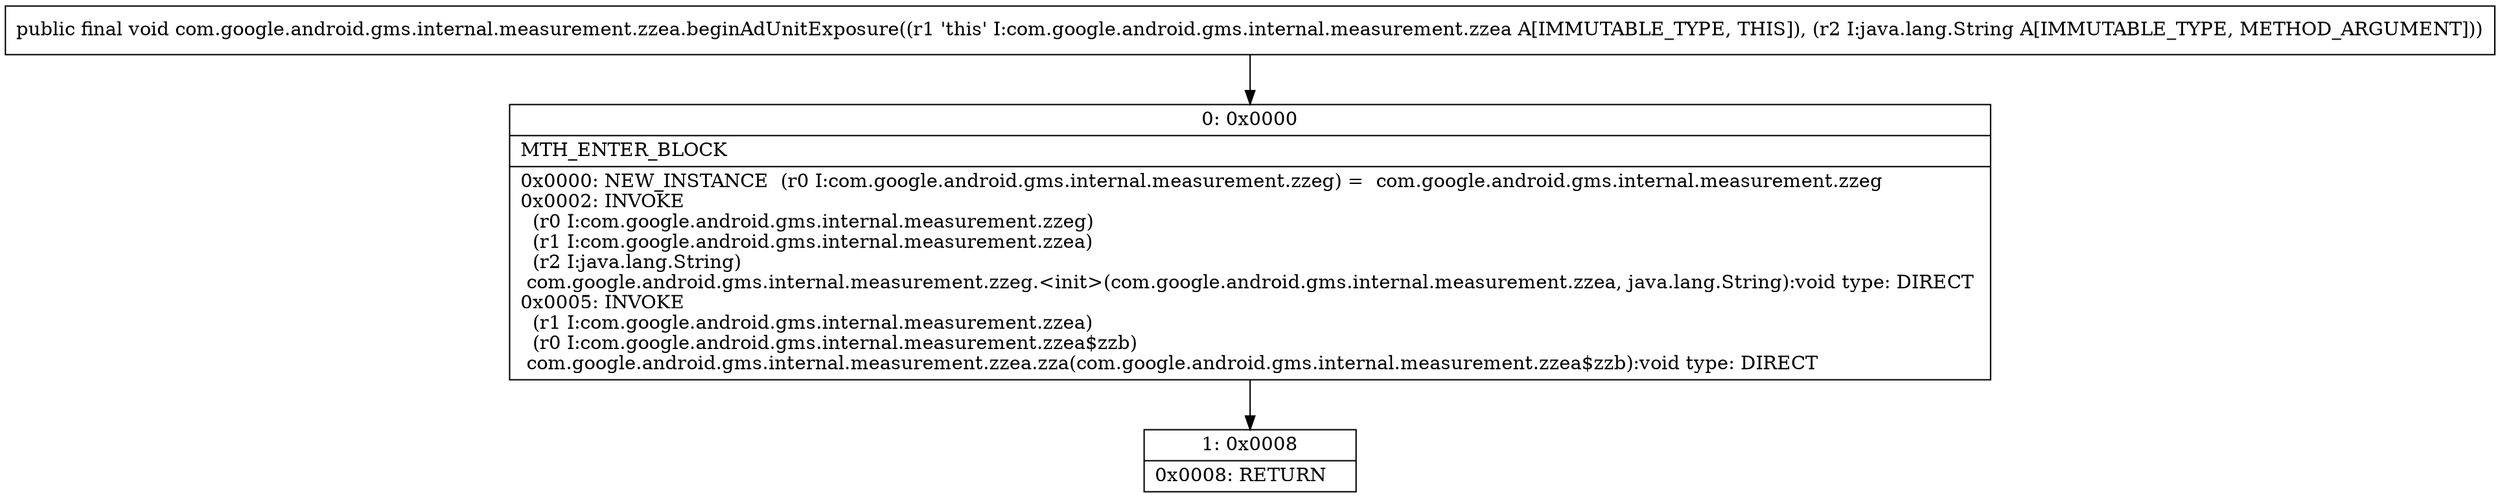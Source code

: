 digraph "CFG forcom.google.android.gms.internal.measurement.zzea.beginAdUnitExposure(Ljava\/lang\/String;)V" {
Node_0 [shape=record,label="{0\:\ 0x0000|MTH_ENTER_BLOCK\l|0x0000: NEW_INSTANCE  (r0 I:com.google.android.gms.internal.measurement.zzeg) =  com.google.android.gms.internal.measurement.zzeg \l0x0002: INVOKE  \l  (r0 I:com.google.android.gms.internal.measurement.zzeg)\l  (r1 I:com.google.android.gms.internal.measurement.zzea)\l  (r2 I:java.lang.String)\l com.google.android.gms.internal.measurement.zzeg.\<init\>(com.google.android.gms.internal.measurement.zzea, java.lang.String):void type: DIRECT \l0x0005: INVOKE  \l  (r1 I:com.google.android.gms.internal.measurement.zzea)\l  (r0 I:com.google.android.gms.internal.measurement.zzea$zzb)\l com.google.android.gms.internal.measurement.zzea.zza(com.google.android.gms.internal.measurement.zzea$zzb):void type: DIRECT \l}"];
Node_1 [shape=record,label="{1\:\ 0x0008|0x0008: RETURN   \l}"];
MethodNode[shape=record,label="{public final void com.google.android.gms.internal.measurement.zzea.beginAdUnitExposure((r1 'this' I:com.google.android.gms.internal.measurement.zzea A[IMMUTABLE_TYPE, THIS]), (r2 I:java.lang.String A[IMMUTABLE_TYPE, METHOD_ARGUMENT])) }"];
MethodNode -> Node_0;
Node_0 -> Node_1;
}

